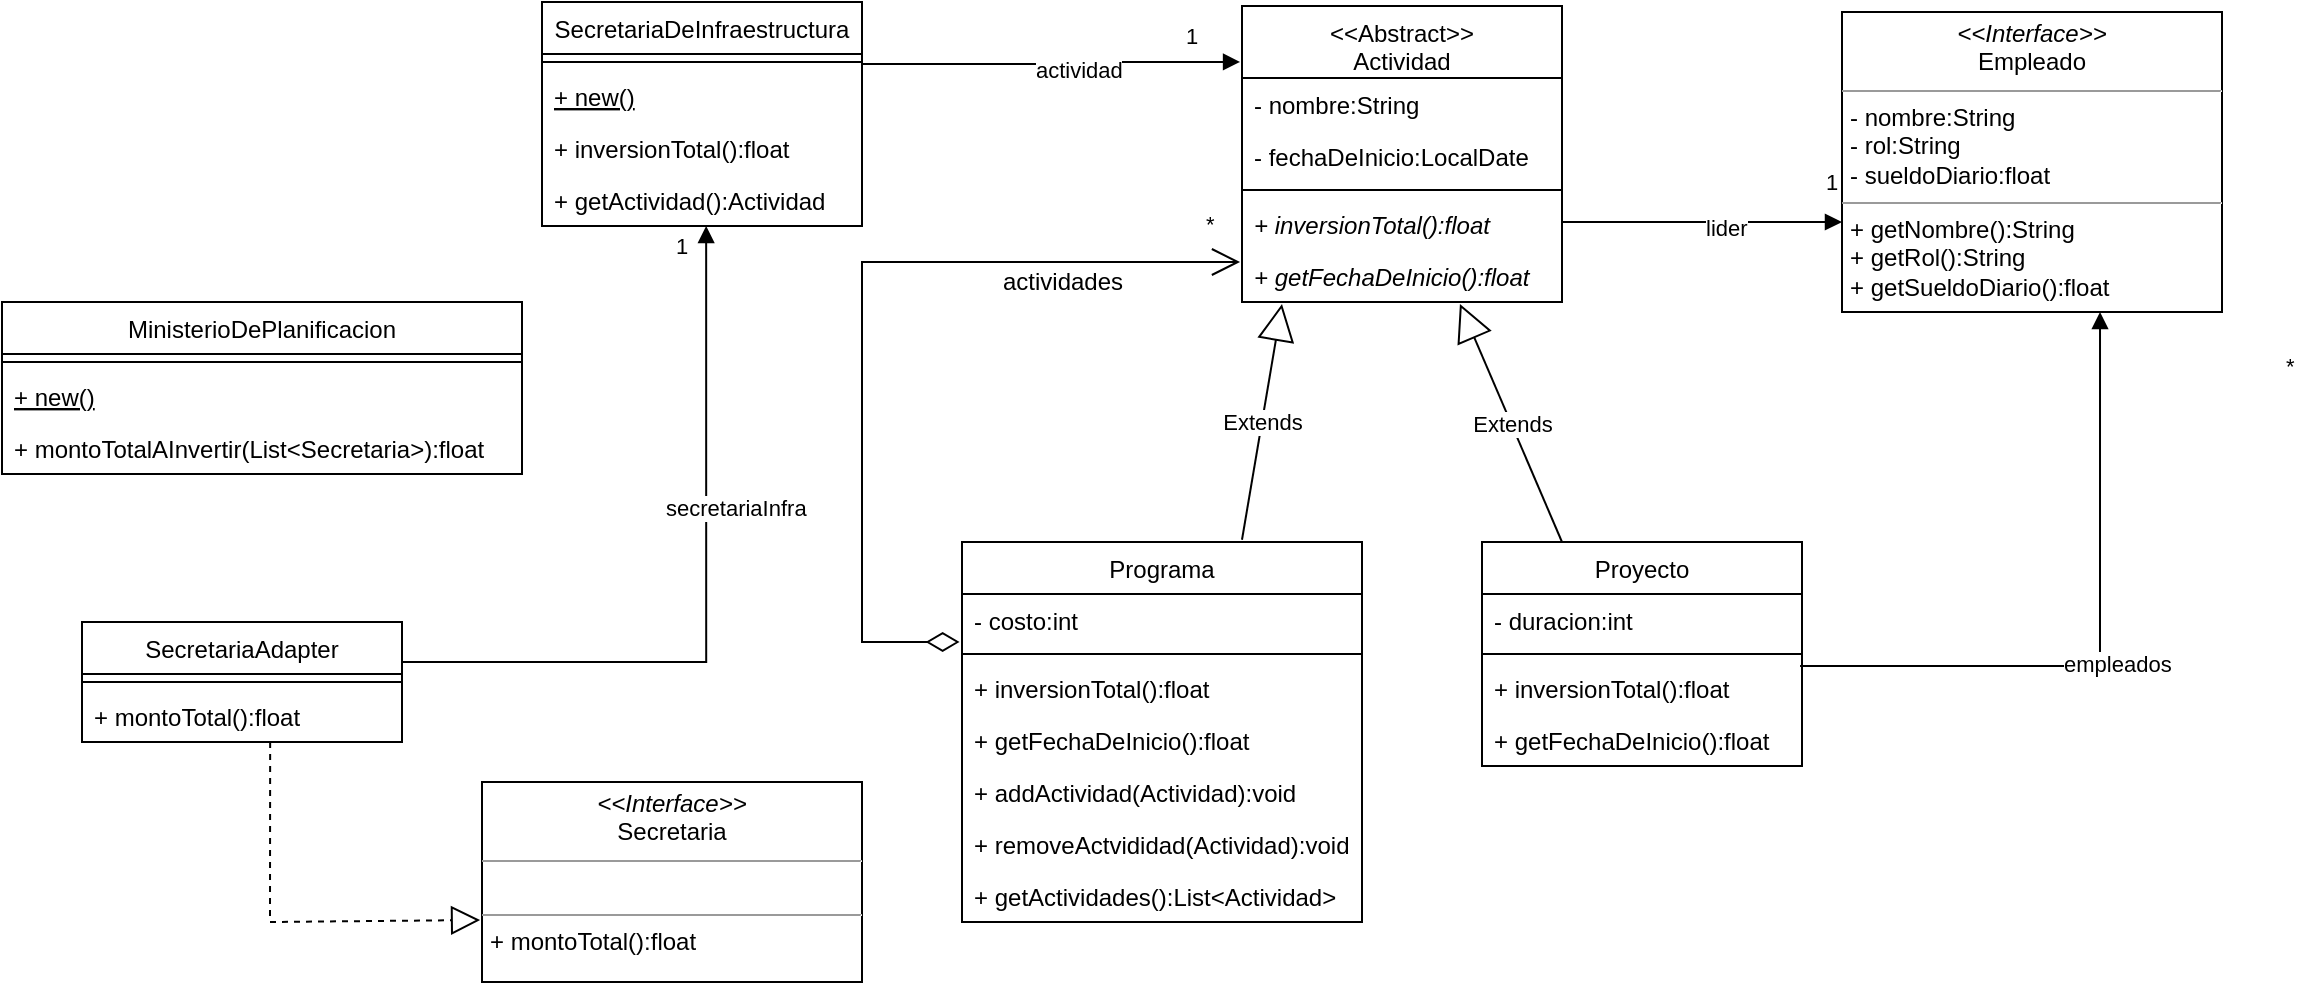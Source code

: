 <mxfile version="20.6.0" type="github">
  <diagram id="C5RBs43oDa-KdzZeNtuy" name="Page-1">
    <mxGraphModel dx="1695" dy="1619" grid="1" gridSize="10" guides="1" tooltips="1" connect="1" arrows="1" fold="1" page="1" pageScale="1" pageWidth="827" pageHeight="1169" math="0" shadow="0">
      <root>
        <mxCell id="WIyWlLk6GJQsqaUBKTNV-0" />
        <mxCell id="WIyWlLk6GJQsqaUBKTNV-1" parent="WIyWlLk6GJQsqaUBKTNV-0" />
        <mxCell id="ZmnFRqZtTHVAp45yPcgr-0" value="Proyecto" style="swimlane;fontStyle=0;align=center;verticalAlign=top;childLayout=stackLayout;horizontal=1;startSize=26;horizontalStack=0;resizeParent=1;resizeParentMax=0;resizeLast=0;collapsible=1;marginBottom=0;" vertex="1" parent="WIyWlLk6GJQsqaUBKTNV-1">
          <mxGeometry x="100" y="120" width="160" height="112" as="geometry" />
        </mxCell>
        <mxCell id="ZmnFRqZtTHVAp45yPcgr-5" value="- duracion:int" style="text;strokeColor=none;fillColor=none;align=left;verticalAlign=top;spacingLeft=4;spacingRight=4;overflow=hidden;rotatable=0;points=[[0,0.5],[1,0.5]];portConstraint=eastwest;" vertex="1" parent="ZmnFRqZtTHVAp45yPcgr-0">
          <mxGeometry y="26" width="160" height="26" as="geometry" />
        </mxCell>
        <mxCell id="ZmnFRqZtTHVAp45yPcgr-2" value="" style="line;strokeWidth=1;fillColor=none;align=left;verticalAlign=middle;spacingTop=-1;spacingLeft=3;spacingRight=3;rotatable=0;labelPosition=right;points=[];portConstraint=eastwest;strokeColor=inherit;" vertex="1" parent="ZmnFRqZtTHVAp45yPcgr-0">
          <mxGeometry y="52" width="160" height="8" as="geometry" />
        </mxCell>
        <mxCell id="ZmnFRqZtTHVAp45yPcgr-3" value="+ inversionTotal():float" style="text;strokeColor=none;fillColor=none;align=left;verticalAlign=top;spacingLeft=4;spacingRight=4;overflow=hidden;rotatable=0;points=[[0,0.5],[1,0.5]];portConstraint=eastwest;" vertex="1" parent="ZmnFRqZtTHVAp45yPcgr-0">
          <mxGeometry y="60" width="160" height="26" as="geometry" />
        </mxCell>
        <mxCell id="ZmnFRqZtTHVAp45yPcgr-25" value="+ getFechaDeInicio():float" style="text;strokeColor=none;fillColor=none;align=left;verticalAlign=top;spacingLeft=4;spacingRight=4;overflow=hidden;rotatable=0;points=[[0,0.5],[1,0.5]];portConstraint=eastwest;fontStyle=0" vertex="1" parent="ZmnFRqZtTHVAp45yPcgr-0">
          <mxGeometry y="86" width="160" height="26" as="geometry" />
        </mxCell>
        <mxCell id="ZmnFRqZtTHVAp45yPcgr-6" value="&lt;p style=&quot;margin:0px;margin-top:4px;text-align:center;&quot;&gt;&lt;i&gt;&amp;lt;&amp;lt;Interface&amp;gt;&amp;gt;&lt;/i&gt;&lt;br&gt;Empleado&lt;/p&gt;&lt;hr size=&quot;1&quot;&gt;&lt;p style=&quot;margin:0px;margin-left:4px;&quot;&gt;- nombre:String&lt;/p&gt;&lt;p style=&quot;margin:0px;margin-left:4px;&quot;&gt;- rol:String&lt;/p&gt;&lt;p style=&quot;margin:0px;margin-left:4px;&quot;&gt;- sueldoDiario:float&lt;/p&gt;&lt;hr size=&quot;1&quot;&gt;&lt;p style=&quot;margin:0px;margin-left:4px;&quot;&gt;+ getNombre():String&lt;/p&gt;&lt;p style=&quot;margin:0px;margin-left:4px;&quot;&gt;+ getRol():String&lt;/p&gt;&lt;p style=&quot;margin:0px;margin-left:4px;&quot;&gt;+ getSueldoDiario():float&lt;/p&gt;" style="verticalAlign=top;align=left;overflow=fill;fontSize=12;fontFamily=Helvetica;html=1;" vertex="1" parent="WIyWlLk6GJQsqaUBKTNV-1">
          <mxGeometry x="280" y="-145" width="190" height="150" as="geometry" />
        </mxCell>
        <mxCell id="ZmnFRqZtTHVAp45yPcgr-7" value="empleados" style="endArrow=block;endFill=1;html=1;edgeStyle=orthogonalEdgeStyle;align=left;verticalAlign=top;rounded=0;exitX=0.994;exitY=0.077;exitDx=0;exitDy=0;exitPerimeter=0;entryX=0.679;entryY=1;entryDx=0;entryDy=0;entryPerimeter=0;" edge="1" parent="WIyWlLk6GJQsqaUBKTNV-1" source="ZmnFRqZtTHVAp45yPcgr-3" target="ZmnFRqZtTHVAp45yPcgr-6">
          <mxGeometry y="20" relative="1" as="geometry">
            <mxPoint x="360" y="180" as="sourcePoint" />
            <mxPoint x="520" y="180" as="targetPoint" />
            <Array as="points">
              <mxPoint x="409" y="182" />
            </Array>
            <mxPoint as="offset" />
          </mxGeometry>
        </mxCell>
        <mxCell id="ZmnFRqZtTHVAp45yPcgr-8" value="*" style="edgeLabel;resizable=0;html=1;align=left;verticalAlign=bottom;" connectable="0" vertex="1" parent="ZmnFRqZtTHVAp45yPcgr-7">
          <mxGeometry x="-1" relative="1" as="geometry">
            <mxPoint x="241" y="-142" as="offset" />
          </mxGeometry>
        </mxCell>
        <mxCell id="ZmnFRqZtTHVAp45yPcgr-9" value="Programa" style="swimlane;fontStyle=0;align=center;verticalAlign=top;childLayout=stackLayout;horizontal=1;startSize=26;horizontalStack=0;resizeParent=1;resizeParentMax=0;resizeLast=0;collapsible=1;marginBottom=0;" vertex="1" parent="WIyWlLk6GJQsqaUBKTNV-1">
          <mxGeometry x="-160" y="120" width="200" height="190" as="geometry" />
        </mxCell>
        <mxCell id="ZmnFRqZtTHVAp45yPcgr-15" value="- costo:int" style="text;strokeColor=none;fillColor=none;align=left;verticalAlign=top;spacingLeft=4;spacingRight=4;overflow=hidden;rotatable=0;points=[[0,0.5],[1,0.5]];portConstraint=eastwest;" vertex="1" parent="ZmnFRqZtTHVAp45yPcgr-9">
          <mxGeometry y="26" width="200" height="26" as="geometry" />
        </mxCell>
        <mxCell id="ZmnFRqZtTHVAp45yPcgr-13" value="" style="line;strokeWidth=1;fillColor=none;align=left;verticalAlign=middle;spacingTop=-1;spacingLeft=3;spacingRight=3;rotatable=0;labelPosition=right;points=[];portConstraint=eastwest;strokeColor=inherit;" vertex="1" parent="ZmnFRqZtTHVAp45yPcgr-9">
          <mxGeometry y="52" width="200" height="8" as="geometry" />
        </mxCell>
        <mxCell id="ZmnFRqZtTHVAp45yPcgr-22" value="+ inversionTotal():float" style="text;strokeColor=none;fillColor=none;align=left;verticalAlign=top;spacingLeft=4;spacingRight=4;overflow=hidden;rotatable=0;points=[[0,0.5],[1,0.5]];portConstraint=eastwest;fontStyle=0" vertex="1" parent="ZmnFRqZtTHVAp45yPcgr-9">
          <mxGeometry y="60" width="200" height="26" as="geometry" />
        </mxCell>
        <mxCell id="ZmnFRqZtTHVAp45yPcgr-24" value="+ getFechaDeInicio():float" style="text;strokeColor=none;fillColor=none;align=left;verticalAlign=top;spacingLeft=4;spacingRight=4;overflow=hidden;rotatable=0;points=[[0,0.5],[1,0.5]];portConstraint=eastwest;fontStyle=0" vertex="1" parent="ZmnFRqZtTHVAp45yPcgr-9">
          <mxGeometry y="86" width="200" height="26" as="geometry" />
        </mxCell>
        <mxCell id="ZmnFRqZtTHVAp45yPcgr-56" value="+ addActividad(Actividad):void" style="text;strokeColor=none;fillColor=none;align=left;verticalAlign=top;spacingLeft=4;spacingRight=4;overflow=hidden;rotatable=0;points=[[0,0.5],[1,0.5]];portConstraint=eastwest;fontStyle=0" vertex="1" parent="ZmnFRqZtTHVAp45yPcgr-9">
          <mxGeometry y="112" width="200" height="26" as="geometry" />
        </mxCell>
        <mxCell id="ZmnFRqZtTHVAp45yPcgr-57" value="+ removeActvididad(Actividad):void" style="text;strokeColor=none;fillColor=none;align=left;verticalAlign=top;spacingLeft=4;spacingRight=4;overflow=hidden;rotatable=0;points=[[0,0.5],[1,0.5]];portConstraint=eastwest;fontStyle=0" vertex="1" parent="ZmnFRqZtTHVAp45yPcgr-9">
          <mxGeometry y="138" width="200" height="26" as="geometry" />
        </mxCell>
        <mxCell id="ZmnFRqZtTHVAp45yPcgr-58" value="+ getActividades():List&lt;Actividad&gt;" style="text;strokeColor=none;fillColor=none;align=left;verticalAlign=top;spacingLeft=4;spacingRight=4;overflow=hidden;rotatable=0;points=[[0,0.5],[1,0.5]];portConstraint=eastwest;fontStyle=0" vertex="1" parent="ZmnFRqZtTHVAp45yPcgr-9">
          <mxGeometry y="164" width="200" height="26" as="geometry" />
        </mxCell>
        <mxCell id="ZmnFRqZtTHVAp45yPcgr-18" value="&lt;&lt;Abstract&gt;&gt;&#xa;Actividad" style="swimlane;fontStyle=0;align=center;verticalAlign=top;childLayout=stackLayout;horizontal=1;startSize=36;horizontalStack=0;resizeParent=1;resizeParentMax=0;resizeLast=0;collapsible=1;marginBottom=0;" vertex="1" parent="WIyWlLk6GJQsqaUBKTNV-1">
          <mxGeometry x="-20" y="-148" width="160" height="148" as="geometry" />
        </mxCell>
        <mxCell id="ZmnFRqZtTHVAp45yPcgr-10" value="- nombre:String" style="text;strokeColor=none;fillColor=none;align=left;verticalAlign=top;spacingLeft=4;spacingRight=4;overflow=hidden;rotatable=0;points=[[0,0.5],[1,0.5]];portConstraint=eastwest;" vertex="1" parent="ZmnFRqZtTHVAp45yPcgr-18">
          <mxGeometry y="36" width="160" height="26" as="geometry" />
        </mxCell>
        <mxCell id="ZmnFRqZtTHVAp45yPcgr-4" value="- fechaDeInicio:LocalDate" style="text;strokeColor=none;fillColor=none;align=left;verticalAlign=top;spacingLeft=4;spacingRight=4;overflow=hidden;rotatable=0;points=[[0,0.5],[1,0.5]];portConstraint=eastwest;" vertex="1" parent="ZmnFRqZtTHVAp45yPcgr-18">
          <mxGeometry y="62" width="160" height="26" as="geometry" />
        </mxCell>
        <mxCell id="ZmnFRqZtTHVAp45yPcgr-20" value="" style="line;strokeWidth=1;fillColor=none;align=left;verticalAlign=middle;spacingTop=-1;spacingLeft=3;spacingRight=3;rotatable=0;labelPosition=right;points=[];portConstraint=eastwest;strokeColor=inherit;" vertex="1" parent="ZmnFRqZtTHVAp45yPcgr-18">
          <mxGeometry y="88" width="160" height="8" as="geometry" />
        </mxCell>
        <mxCell id="ZmnFRqZtTHVAp45yPcgr-14" value="+ inversionTotal():float" style="text;strokeColor=none;fillColor=none;align=left;verticalAlign=top;spacingLeft=4;spacingRight=4;overflow=hidden;rotatable=0;points=[[0,0.5],[1,0.5]];portConstraint=eastwest;fontStyle=2" vertex="1" parent="ZmnFRqZtTHVAp45yPcgr-18">
          <mxGeometry y="96" width="160" height="26" as="geometry" />
        </mxCell>
        <mxCell id="ZmnFRqZtTHVAp45yPcgr-23" value="+ getFechaDeInicio():float" style="text;strokeColor=none;fillColor=none;align=left;verticalAlign=top;spacingLeft=4;spacingRight=4;overflow=hidden;rotatable=0;points=[[0,0.5],[1,0.5]];portConstraint=eastwest;fontStyle=2" vertex="1" parent="ZmnFRqZtTHVAp45yPcgr-18">
          <mxGeometry y="122" width="160" height="26" as="geometry" />
        </mxCell>
        <mxCell id="ZmnFRqZtTHVAp45yPcgr-26" value="Extends" style="endArrow=block;endSize=16;endFill=0;html=1;rounded=0;exitX=0.7;exitY=-0.006;exitDx=0;exitDy=0;exitPerimeter=0;entryX=0.125;entryY=1.038;entryDx=0;entryDy=0;entryPerimeter=0;" edge="1" parent="WIyWlLk6GJQsqaUBKTNV-1" source="ZmnFRqZtTHVAp45yPcgr-9" target="ZmnFRqZtTHVAp45yPcgr-23">
          <mxGeometry width="160" relative="1" as="geometry">
            <mxPoint x="-70" y="70" as="sourcePoint" />
            <mxPoint x="90" y="70" as="targetPoint" />
          </mxGeometry>
        </mxCell>
        <mxCell id="ZmnFRqZtTHVAp45yPcgr-27" value="Extends" style="endArrow=block;endSize=16;endFill=0;html=1;rounded=0;exitX=0.25;exitY=0;exitDx=0;exitDy=0;entryX=0.681;entryY=1.038;entryDx=0;entryDy=0;entryPerimeter=0;" edge="1" parent="WIyWlLk6GJQsqaUBKTNV-1" source="ZmnFRqZtTHVAp45yPcgr-0" target="ZmnFRqZtTHVAp45yPcgr-23">
          <mxGeometry width="160" relative="1" as="geometry">
            <mxPoint x="80" y="50" as="sourcePoint" />
            <mxPoint x="240" y="50" as="targetPoint" />
          </mxGeometry>
        </mxCell>
        <mxCell id="ZmnFRqZtTHVAp45yPcgr-30" value="*" style="endArrow=open;html=1;endSize=12;startArrow=diamondThin;startSize=14;startFill=0;edgeStyle=orthogonalEdgeStyle;align=left;verticalAlign=bottom;rounded=0;exitX=-0.006;exitY=0.923;exitDx=0;exitDy=0;exitPerimeter=0;entryX=-0.006;entryY=0.231;entryDx=0;entryDy=0;entryPerimeter=0;" edge="1" parent="WIyWlLk6GJQsqaUBKTNV-1" source="ZmnFRqZtTHVAp45yPcgr-15" target="ZmnFRqZtTHVAp45yPcgr-23">
          <mxGeometry x="0.911" y="10" relative="1" as="geometry">
            <mxPoint x="-220" y="170" as="sourcePoint" />
            <mxPoint x="-140" y="-20" as="targetPoint" />
            <Array as="points">
              <mxPoint x="-210" y="170" />
              <mxPoint x="-210" y="-20" />
            </Array>
            <mxPoint as="offset" />
          </mxGeometry>
        </mxCell>
        <mxCell id="ZmnFRqZtTHVAp45yPcgr-31" value="actividades" style="text;html=1;align=center;verticalAlign=middle;resizable=0;points=[];autosize=1;strokeColor=none;fillColor=none;" vertex="1" parent="WIyWlLk6GJQsqaUBKTNV-1">
          <mxGeometry x="-150" y="-25" width="80" height="30" as="geometry" />
        </mxCell>
        <mxCell id="ZmnFRqZtTHVAp45yPcgr-32" value="lider" style="endArrow=block;endFill=1;html=1;edgeStyle=orthogonalEdgeStyle;align=left;verticalAlign=top;rounded=0;" edge="1" parent="WIyWlLk6GJQsqaUBKTNV-1">
          <mxGeometry y="10" relative="1" as="geometry">
            <mxPoint x="140" y="-40" as="sourcePoint" />
            <mxPoint x="280" y="-40" as="targetPoint" />
            <mxPoint as="offset" />
          </mxGeometry>
        </mxCell>
        <mxCell id="ZmnFRqZtTHVAp45yPcgr-33" value="1" style="edgeLabel;resizable=0;html=1;align=left;verticalAlign=bottom;" connectable="0" vertex="1" parent="ZmnFRqZtTHVAp45yPcgr-32">
          <mxGeometry x="-1" relative="1" as="geometry">
            <mxPoint x="130" y="-12" as="offset" />
          </mxGeometry>
        </mxCell>
        <mxCell id="ZmnFRqZtTHVAp45yPcgr-34" value="SecretariaDeInfraestructura" style="swimlane;fontStyle=0;align=center;verticalAlign=top;childLayout=stackLayout;horizontal=1;startSize=26;horizontalStack=0;resizeParent=1;resizeParentMax=0;resizeLast=0;collapsible=1;marginBottom=0;" vertex="1" parent="WIyWlLk6GJQsqaUBKTNV-1">
          <mxGeometry x="-370" y="-150" width="160" height="112" as="geometry" />
        </mxCell>
        <mxCell id="ZmnFRqZtTHVAp45yPcgr-36" value="" style="line;strokeWidth=1;fillColor=none;align=left;verticalAlign=middle;spacingTop=-1;spacingLeft=3;spacingRight=3;rotatable=0;labelPosition=right;points=[];portConstraint=eastwest;strokeColor=inherit;" vertex="1" parent="ZmnFRqZtTHVAp45yPcgr-34">
          <mxGeometry y="26" width="160" height="8" as="geometry" />
        </mxCell>
        <mxCell id="ZmnFRqZtTHVAp45yPcgr-41" value="+ new()" style="text;strokeColor=none;fillColor=none;align=left;verticalAlign=top;spacingLeft=4;spacingRight=4;overflow=hidden;rotatable=0;points=[[0,0.5],[1,0.5]];portConstraint=eastwest;fontStyle=4" vertex="1" parent="ZmnFRqZtTHVAp45yPcgr-34">
          <mxGeometry y="34" width="160" height="26" as="geometry" />
        </mxCell>
        <mxCell id="ZmnFRqZtTHVAp45yPcgr-37" value="+ inversionTotal():float" style="text;strokeColor=none;fillColor=none;align=left;verticalAlign=top;spacingLeft=4;spacingRight=4;overflow=hidden;rotatable=0;points=[[0,0.5],[1,0.5]];portConstraint=eastwest;" vertex="1" parent="ZmnFRqZtTHVAp45yPcgr-34">
          <mxGeometry y="60" width="160" height="26" as="geometry" />
        </mxCell>
        <mxCell id="ZmnFRqZtTHVAp45yPcgr-40" value="+ getActividad():Actividad" style="text;strokeColor=none;fillColor=none;align=left;verticalAlign=top;spacingLeft=4;spacingRight=4;overflow=hidden;rotatable=0;points=[[0,0.5],[1,0.5]];portConstraint=eastwest;" vertex="1" parent="ZmnFRqZtTHVAp45yPcgr-34">
          <mxGeometry y="86" width="160" height="26" as="geometry" />
        </mxCell>
        <mxCell id="ZmnFRqZtTHVAp45yPcgr-38" value="actividad" style="endArrow=block;endFill=1;html=1;edgeStyle=orthogonalEdgeStyle;align=left;verticalAlign=top;rounded=0;entryX=-0.006;entryY=0.189;entryDx=0;entryDy=0;entryPerimeter=0;exitX=1;exitY=0.625;exitDx=0;exitDy=0;exitPerimeter=0;" edge="1" parent="WIyWlLk6GJQsqaUBKTNV-1" source="ZmnFRqZtTHVAp45yPcgr-36" target="ZmnFRqZtTHVAp45yPcgr-18">
          <mxGeometry x="-0.106" y="10" relative="1" as="geometry">
            <mxPoint x="-200" y="-120" as="sourcePoint" />
            <mxPoint x="-40" y="-120" as="targetPoint" />
            <mxPoint as="offset" />
          </mxGeometry>
        </mxCell>
        <mxCell id="ZmnFRqZtTHVAp45yPcgr-39" value="1" style="edgeLabel;resizable=0;html=1;align=left;verticalAlign=bottom;" connectable="0" vertex="1" parent="ZmnFRqZtTHVAp45yPcgr-38">
          <mxGeometry x="-1" relative="1" as="geometry">
            <mxPoint x="160" y="-6" as="offset" />
          </mxGeometry>
        </mxCell>
        <mxCell id="ZmnFRqZtTHVAp45yPcgr-42" value="MinisterioDePlanificacion" style="swimlane;fontStyle=0;align=center;verticalAlign=top;childLayout=stackLayout;horizontal=1;startSize=26;horizontalStack=0;resizeParent=1;resizeParentMax=0;resizeLast=0;collapsible=1;marginBottom=0;" vertex="1" parent="WIyWlLk6GJQsqaUBKTNV-1">
          <mxGeometry x="-640" width="260" height="86" as="geometry" />
        </mxCell>
        <mxCell id="ZmnFRqZtTHVAp45yPcgr-43" value="" style="line;strokeWidth=1;fillColor=none;align=left;verticalAlign=middle;spacingTop=-1;spacingLeft=3;spacingRight=3;rotatable=0;labelPosition=right;points=[];portConstraint=eastwest;strokeColor=inherit;" vertex="1" parent="ZmnFRqZtTHVAp45yPcgr-42">
          <mxGeometry y="26" width="260" height="8" as="geometry" />
        </mxCell>
        <mxCell id="ZmnFRqZtTHVAp45yPcgr-44" value="+ new()" style="text;strokeColor=none;fillColor=none;align=left;verticalAlign=top;spacingLeft=4;spacingRight=4;overflow=hidden;rotatable=0;points=[[0,0.5],[1,0.5]];portConstraint=eastwest;fontStyle=4" vertex="1" parent="ZmnFRqZtTHVAp45yPcgr-42">
          <mxGeometry y="34" width="260" height="26" as="geometry" />
        </mxCell>
        <mxCell id="ZmnFRqZtTHVAp45yPcgr-45" value="+ montoTotalAInvertir(List&lt;Secretaria&gt;):float" style="text;strokeColor=none;fillColor=none;align=left;verticalAlign=top;spacingLeft=4;spacingRight=4;overflow=hidden;rotatable=0;points=[[0,0.5],[1,0.5]];portConstraint=eastwest;" vertex="1" parent="ZmnFRqZtTHVAp45yPcgr-42">
          <mxGeometry y="60" width="260" height="26" as="geometry" />
        </mxCell>
        <mxCell id="ZmnFRqZtTHVAp45yPcgr-48" value="&lt;p style=&quot;margin:0px;margin-top:4px;text-align:center;&quot;&gt;&lt;i&gt;&amp;lt;&amp;lt;Interface&amp;gt;&amp;gt;&lt;/i&gt;&lt;br&gt;Secretaria&lt;/p&gt;&lt;hr size=&quot;1&quot;&gt;&lt;p style=&quot;margin:0px;margin-left:4px;&quot;&gt;&lt;br&gt;&lt;/p&gt;&lt;hr size=&quot;1&quot;&gt;&lt;p style=&quot;margin:0px;margin-left:4px;&quot;&gt;+ montoTotal():float&lt;/p&gt;" style="verticalAlign=top;align=left;overflow=fill;fontSize=12;fontFamily=Helvetica;html=1;" vertex="1" parent="WIyWlLk6GJQsqaUBKTNV-1">
          <mxGeometry x="-400" y="240" width="190" height="100" as="geometry" />
        </mxCell>
        <mxCell id="ZmnFRqZtTHVAp45yPcgr-49" value="SecretariaAdapter" style="swimlane;fontStyle=0;align=center;verticalAlign=top;childLayout=stackLayout;horizontal=1;startSize=26;horizontalStack=0;resizeParent=1;resizeParentMax=0;resizeLast=0;collapsible=1;marginBottom=0;" vertex="1" parent="WIyWlLk6GJQsqaUBKTNV-1">
          <mxGeometry x="-600" y="160" width="160" height="60" as="geometry" />
        </mxCell>
        <mxCell id="ZmnFRqZtTHVAp45yPcgr-51" value="" style="line;strokeWidth=1;fillColor=none;align=left;verticalAlign=middle;spacingTop=-1;spacingLeft=3;spacingRight=3;rotatable=0;labelPosition=right;points=[];portConstraint=eastwest;strokeColor=inherit;" vertex="1" parent="ZmnFRqZtTHVAp45yPcgr-49">
          <mxGeometry y="26" width="160" height="8" as="geometry" />
        </mxCell>
        <mxCell id="ZmnFRqZtTHVAp45yPcgr-52" value="+ montoTotal():float" style="text;strokeColor=none;fillColor=none;align=left;verticalAlign=top;spacingLeft=4;spacingRight=4;overflow=hidden;rotatable=0;points=[[0,0.5],[1,0.5]];portConstraint=eastwest;" vertex="1" parent="ZmnFRqZtTHVAp45yPcgr-49">
          <mxGeometry y="34" width="160" height="26" as="geometry" />
        </mxCell>
        <mxCell id="ZmnFRqZtTHVAp45yPcgr-53" value="secretariaInfra" style="endArrow=block;endFill=1;html=1;edgeStyle=orthogonalEdgeStyle;align=left;verticalAlign=top;rounded=0;entryX=0.513;entryY=1;entryDx=0;entryDy=0;entryPerimeter=0;" edge="1" parent="WIyWlLk6GJQsqaUBKTNV-1" target="ZmnFRqZtTHVAp45yPcgr-40">
          <mxGeometry x="0.308" y="22" relative="1" as="geometry">
            <mxPoint x="-440" y="180" as="sourcePoint" />
            <mxPoint x="-290" y="-30" as="targetPoint" />
            <Array as="points">
              <mxPoint x="-288" y="180" />
            </Array>
            <mxPoint as="offset" />
          </mxGeometry>
        </mxCell>
        <mxCell id="ZmnFRqZtTHVAp45yPcgr-54" value="1" style="edgeLabel;resizable=0;html=1;align=left;verticalAlign=bottom;" connectable="0" vertex="1" parent="ZmnFRqZtTHVAp45yPcgr-53">
          <mxGeometry x="-1" relative="1" as="geometry">
            <mxPoint x="135" y="-200" as="offset" />
          </mxGeometry>
        </mxCell>
        <mxCell id="ZmnFRqZtTHVAp45yPcgr-55" value="" style="endArrow=block;dashed=1;endFill=0;endSize=12;html=1;rounded=0;exitX=0.588;exitY=1;exitDx=0;exitDy=0;exitPerimeter=0;entryX=-0.005;entryY=0.69;entryDx=0;entryDy=0;entryPerimeter=0;" edge="1" parent="WIyWlLk6GJQsqaUBKTNV-1" source="ZmnFRqZtTHVAp45yPcgr-52" target="ZmnFRqZtTHVAp45yPcgr-48">
          <mxGeometry width="160" relative="1" as="geometry">
            <mxPoint x="-573" y="300" as="sourcePoint" />
            <mxPoint x="-506" y="310" as="targetPoint" />
            <Array as="points">
              <mxPoint x="-506" y="310" />
            </Array>
          </mxGeometry>
        </mxCell>
      </root>
    </mxGraphModel>
  </diagram>
</mxfile>
